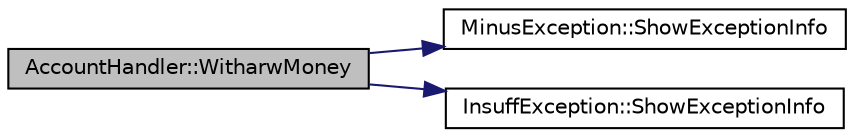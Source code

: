 digraph "AccountHandler::WitharwMoney"
{
 // LATEX_PDF_SIZE
  edge [fontname="Helvetica",fontsize="10",labelfontname="Helvetica",labelfontsize="10"];
  node [fontname="Helvetica",fontsize="10",shape=record];
  rankdir="LR";
  Node1 [label="AccountHandler::WitharwMoney",height=0.2,width=0.4,color="black", fillcolor="grey75", style="filled", fontcolor="black",tooltip=" "];
  Node1 -> Node2 [color="midnightblue",fontsize="10",style="solid",fontname="Helvetica"];
  Node2 [label="MinusException::ShowExceptionInfo",height=0.2,width=0.4,color="black", fillcolor="white", style="filled",URL="$class_minus_exception.html#a1725d869e54cc51f624495780c428f52",tooltip=" "];
  Node1 -> Node3 [color="midnightblue",fontsize="10",style="solid",fontname="Helvetica"];
  Node3 [label="InsuffException::ShowExceptionInfo",height=0.2,width=0.4,color="black", fillcolor="white", style="filled",URL="$class_insuff_exception.html#a7b54ff8c097bae8886dd6ccaa47bccf3",tooltip=" "];
}
